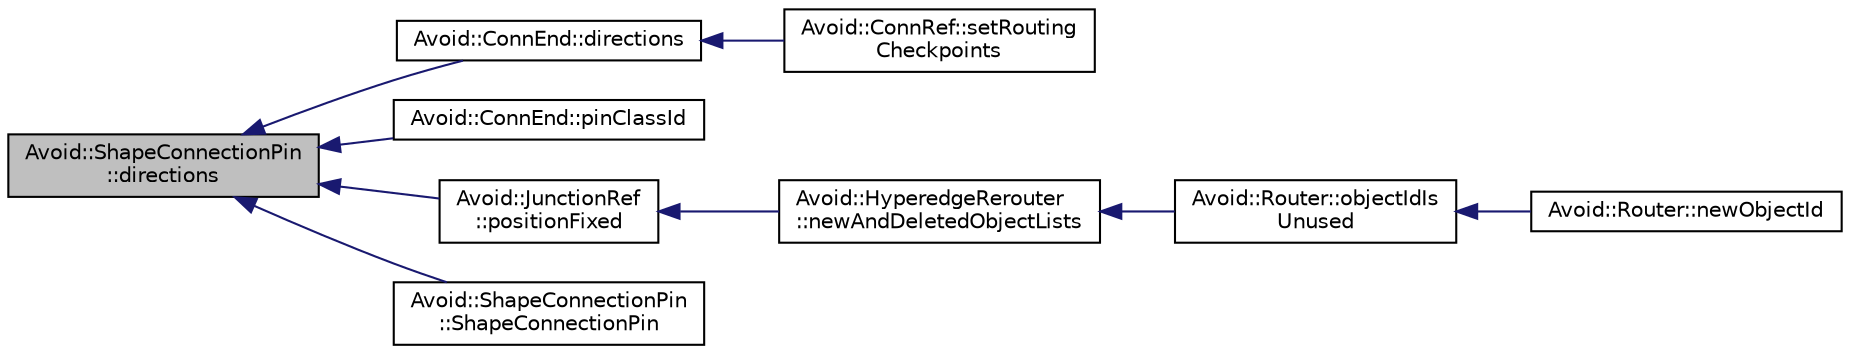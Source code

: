 digraph "Avoid::ShapeConnectionPin::directions"
{
  edge [fontname="Helvetica",fontsize="10",labelfontname="Helvetica",labelfontsize="10"];
  node [fontname="Helvetica",fontsize="10",shape=record];
  rankdir="LR";
  Node19 [label="Avoid::ShapeConnectionPin\l::directions",height=0.2,width=0.4,color="black", fillcolor="grey75", style="filled", fontcolor="black"];
  Node19 -> Node20 [dir="back",color="midnightblue",fontsize="10",style="solid",fontname="Helvetica"];
  Node20 [label="Avoid::ConnEnd::directions",height=0.2,width=0.4,color="black", fillcolor="white", style="filled",URL="$classAvoid_1_1ConnEnd.html#aac1ad36f7eba41dde14bee7b555996e1",tooltip="Returns the directions in which this connector endpoint should be given visibility. "];
  Node20 -> Node21 [dir="back",color="midnightblue",fontsize="10",style="solid",fontname="Helvetica"];
  Node21 [label="Avoid::ConnRef::setRouting\lCheckpoints",height=0.2,width=0.4,color="black", fillcolor="white", style="filled",URL="$classAvoid_1_1ConnRef.html#a7fc22448cc52a1b060f62bcc00d1bb93",tooltip="Allows the user to specify a set of checkpoints that this connector will route via. "];
  Node19 -> Node22 [dir="back",color="midnightblue",fontsize="10",style="solid",fontname="Helvetica"];
  Node22 [label="Avoid::ConnEnd::pinClassId",height=0.2,width=0.4,color="black", fillcolor="white", style="filled",URL="$classAvoid_1_1ConnEnd.html#a31f741b5d8a86e0a8c4803475c674e8b",tooltip="Returns the pin class ID for a ConnEnd attached to a shape. "];
  Node19 -> Node23 [dir="back",color="midnightblue",fontsize="10",style="solid",fontname="Helvetica"];
  Node23 [label="Avoid::JunctionRef\l::positionFixed",height=0.2,width=0.4,color="black", fillcolor="white", style="filled",URL="$classAvoid_1_1JunctionRef.html#afedd45d8a3e85dc8afd43dbcbb06bd45",tooltip="Returns whether this junction has a fixed position (that can&#39;t be moved by the Router during routing)..."];
  Node23 -> Node24 [dir="back",color="midnightblue",fontsize="10",style="solid",fontname="Helvetica"];
  Node24 [label="Avoid::HyperedgeRerouter\l::newAndDeletedObjectLists",height=0.2,width=0.4,color="black", fillcolor="white", style="filled",URL="$classAvoid_1_1HyperedgeRerouter.html#a3e1a1a6e00c57a6f0fcc5dbd2977bbc8",tooltip="Returns a HyperedgeNewAndDeletedObjectLists detailing the lists of junctions and connectors created a..."];
  Node24 -> Node25 [dir="back",color="midnightblue",fontsize="10",style="solid",fontname="Helvetica"];
  Node25 [label="Avoid::Router::objectIdIs\lUnused",height=0.2,width=0.4,color="black", fillcolor="white", style="filled",URL="$classAvoid_1_1Router.html#a8f36729c98e13e57d2c56c0d1facf86c",tooltip="Returns whether or not the given ID is already used. "];
  Node25 -> Node26 [dir="back",color="midnightblue",fontsize="10",style="solid",fontname="Helvetica"];
  Node26 [label="Avoid::Router::newObjectId",height=0.2,width=0.4,color="black", fillcolor="white", style="filled",URL="$classAvoid_1_1Router.html#a202c28fcb04f7af2183fe6849b4ce2f3",tooltip="Returns the object ID used for automatically generated objects, such as during hyperedge routing..."];
  Node19 -> Node27 [dir="back",color="midnightblue",fontsize="10",style="solid",fontname="Helvetica"];
  Node27 [label="Avoid::ShapeConnectionPin\l::ShapeConnectionPin",height=0.2,width=0.4,color="black", fillcolor="white", style="filled",URL="$classAvoid_1_1ShapeConnectionPin.html#ae267734eb3641c366595b488d21e4784",tooltip="Constructs a ShapeConnectionPin at a specified absolute or proportional position relative to the pare..."];
}
